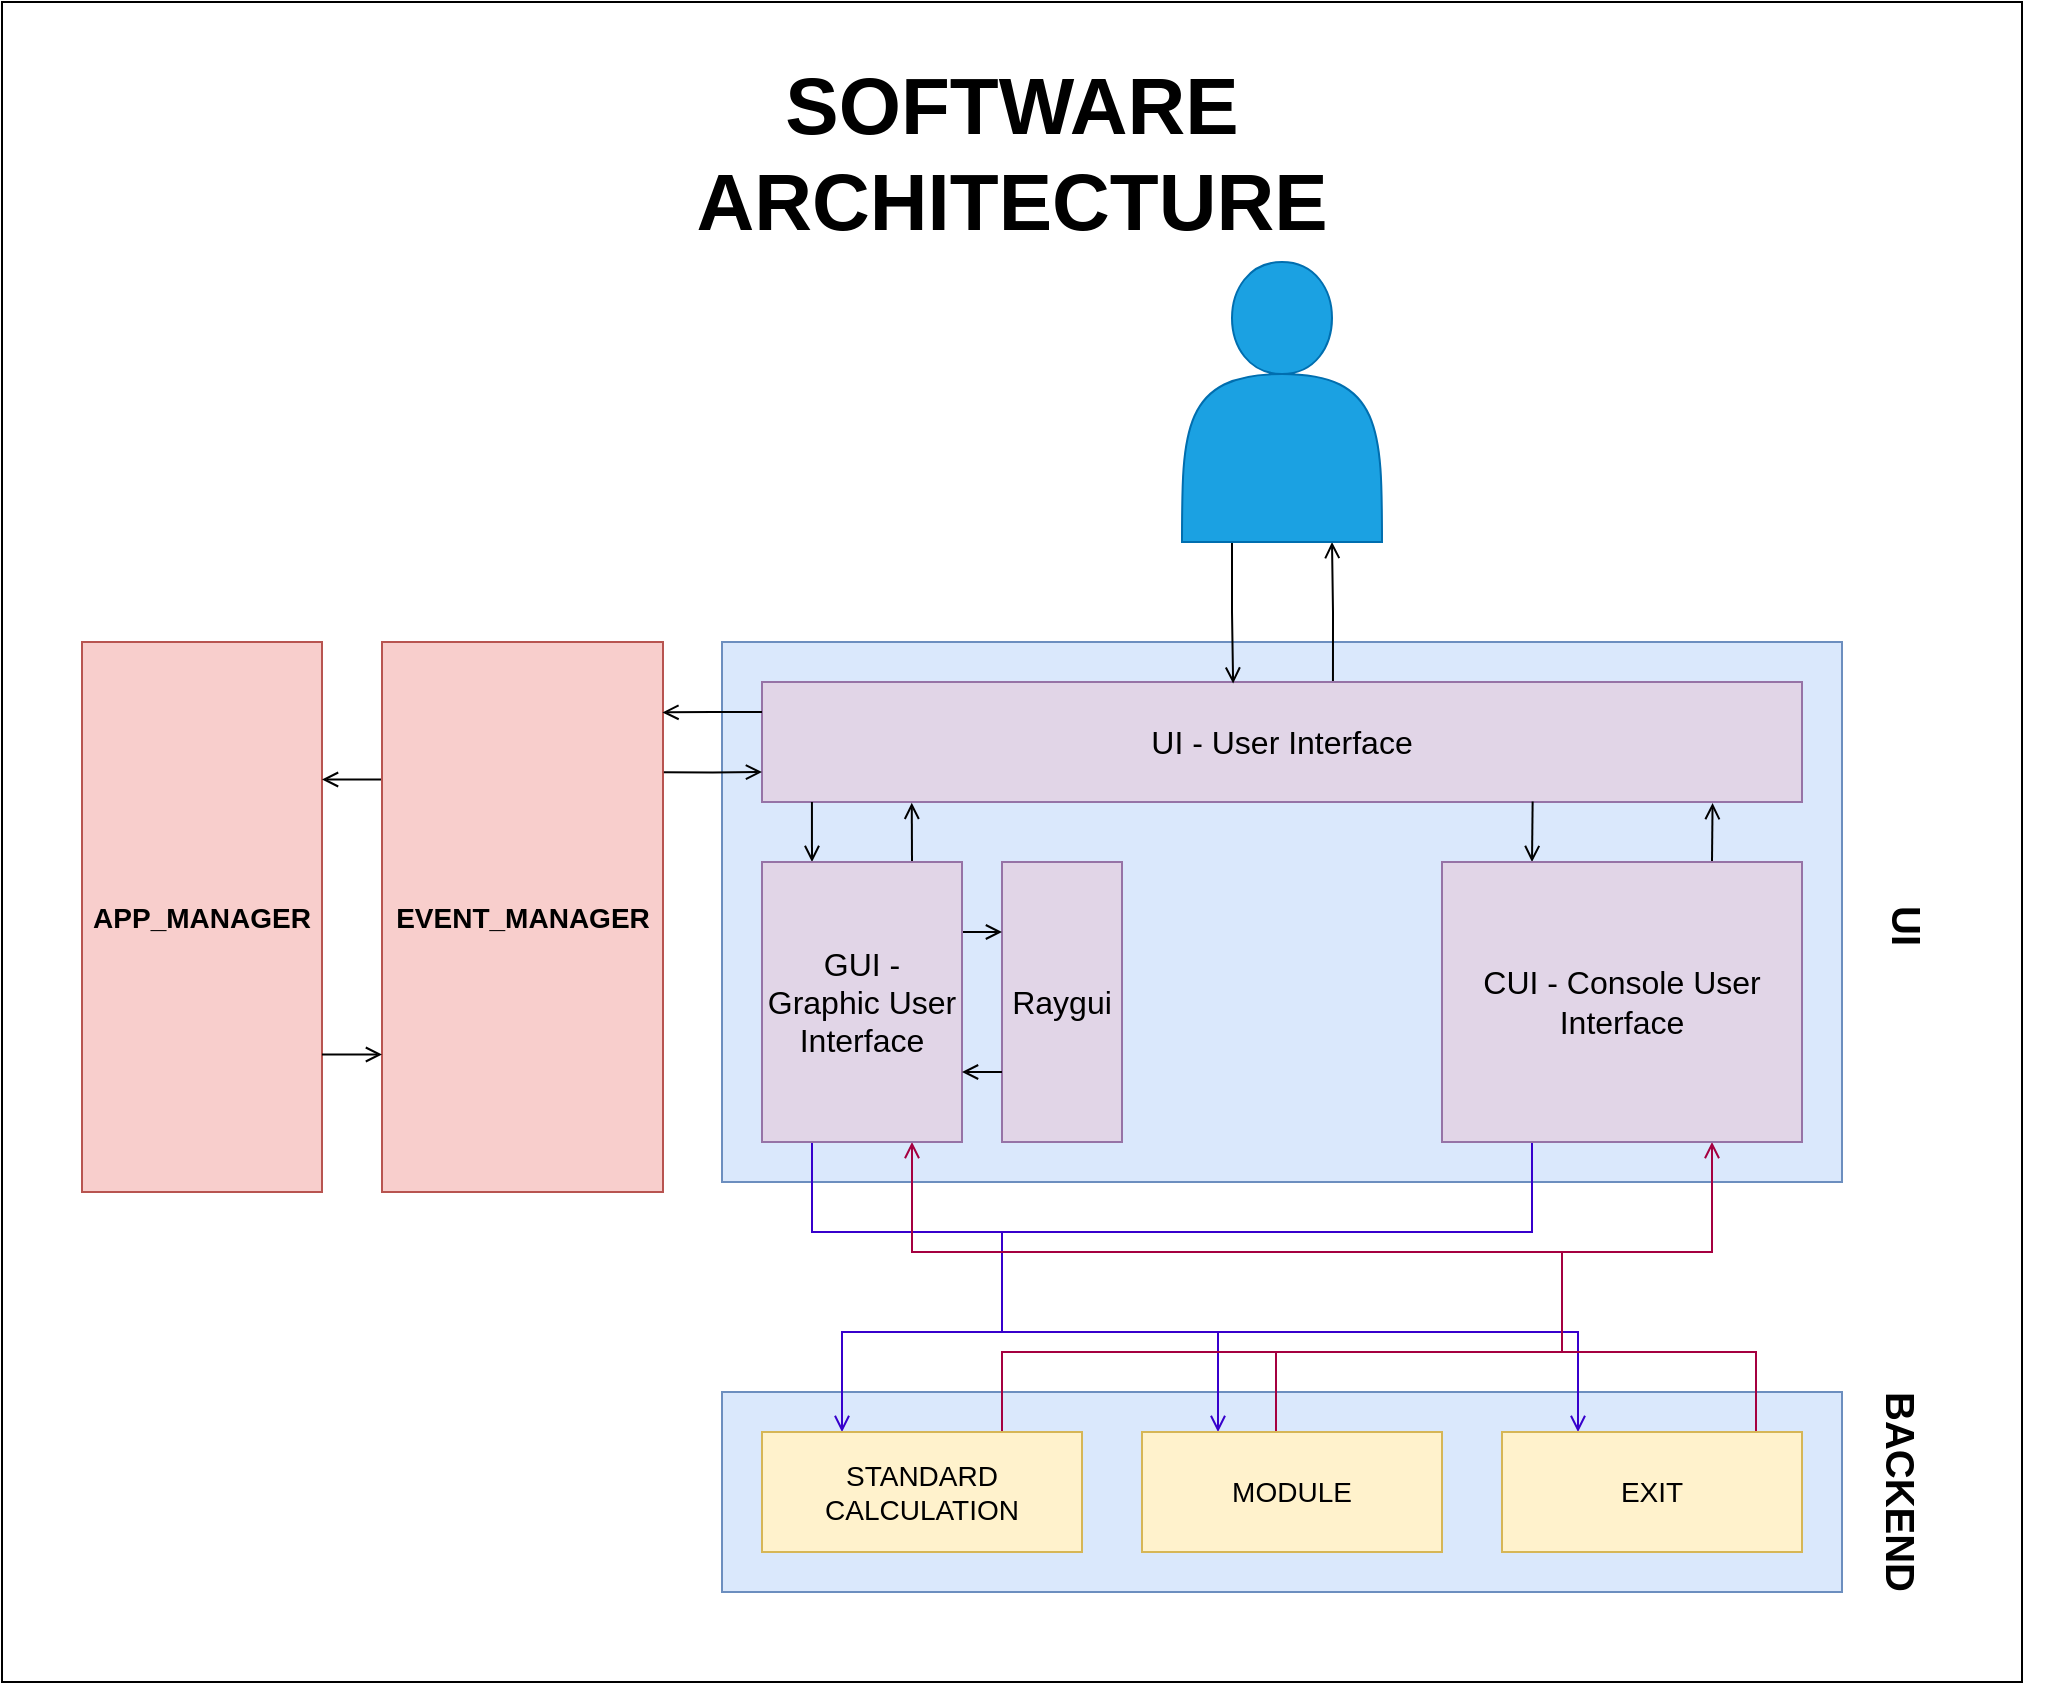 <mxfile scale="7" border="0">
    <diagram id="uZbnWT608zLEFm8jR6ir" name="Page-1">
        <mxGraphModel dx="-35" dy="1124" grid="1" gridSize="10" guides="1" tooltips="1" connect="1" arrows="1" fold="1" page="1" pageScale="1" pageWidth="827" pageHeight="583" math="0" shadow="0">
            <root>
                <mxCell id="0"/>
                <mxCell id="1" parent="0"/>
                <mxCell id="122" value="" style="rounded=0;whiteSpace=wrap;html=1;" parent="1" vertex="1">
                    <mxGeometry x="1120" y="-410" width="1010" height="840" as="geometry"/>
                </mxCell>
                <mxCell id="121" value="" style="group" parent="1" vertex="1" connectable="0">
                    <mxGeometry x="1160" y="-280" width="990" height="710" as="geometry"/>
                </mxCell>
                <mxCell id="61" value="" style="rounded=0;whiteSpace=wrap;html=1;fillColor=#dae8fc;strokeColor=#6c8ebf;" parent="121" vertex="1">
                    <mxGeometry x="320" y="565" width="560" height="100" as="geometry"/>
                </mxCell>
                <mxCell id="63" value="" style="rounded=0;whiteSpace=wrap;html=1;fillColor=#dae8fc;strokeColor=#6c8ebf;" parent="121" vertex="1">
                    <mxGeometry x="320" y="190" width="560" height="270" as="geometry"/>
                </mxCell>
                <mxCell id="64" style="edgeStyle=orthogonalEdgeStyle;rounded=0;orthogonalLoop=1;jettySize=auto;html=1;exitX=0.5;exitY=1;exitDx=0;exitDy=0;endArrow=open;sourcePerimeterSpacing=8;targetPerimeterSpacing=8;entryX=0.25;entryY=0;entryDx=0;entryDy=0;fillColor=#6a00ff;strokeColor=#3700CC;" parent="121" target="76" edge="1">
                    <mxGeometry relative="1" as="geometry">
                        <Array as="points">
                            <mxPoint x="460" y="535"/>
                            <mxPoint x="380" y="535"/>
                        </Array>
                        <mxPoint x="460" y="495" as="sourcePoint"/>
                    </mxGeometry>
                </mxCell>
                <mxCell id="65" style="edgeStyle=orthogonalEdgeStyle;rounded=0;orthogonalLoop=1;jettySize=auto;html=1;exitX=0.5;exitY=1;exitDx=0;exitDy=0;entryX=0.25;entryY=0;entryDx=0;entryDy=0;endArrow=open;sourcePerimeterSpacing=8;targetPerimeterSpacing=8;fillColor=#6a00ff;strokeColor=#3700CC;" parent="121" target="77" edge="1">
                    <mxGeometry relative="1" as="geometry">
                        <Array as="points">
                            <mxPoint x="460" y="535"/>
                            <mxPoint x="568" y="535"/>
                            <mxPoint x="568" y="585"/>
                        </Array>
                        <mxPoint x="460" y="495" as="sourcePoint"/>
                    </mxGeometry>
                </mxCell>
                <mxCell id="67" style="edgeStyle=orthogonalEdgeStyle;rounded=0;orthogonalLoop=1;jettySize=auto;html=1;exitX=0.5;exitY=1;exitDx=0;exitDy=0;entryX=0.25;entryY=0;entryDx=0;entryDy=0;endArrow=open;sourcePerimeterSpacing=8;targetPerimeterSpacing=8;fillColor=#6a00ff;strokeColor=#3700CC;" parent="121" target="92" edge="1">
                    <mxGeometry relative="1" as="geometry">
                        <Array as="points">
                            <mxPoint x="460" y="535"/>
                            <mxPoint x="748" y="535"/>
                            <mxPoint x="748" y="585"/>
                        </Array>
                        <mxPoint x="460" y="495" as="sourcePoint"/>
                    </mxGeometry>
                </mxCell>
                <mxCell id="70" style="edgeStyle=orthogonalEdgeStyle;rounded=0;orthogonalLoop=1;jettySize=auto;html=1;exitX=0.75;exitY=0;exitDx=0;exitDy=0;entryX=0.5;entryY=1;entryDx=0;entryDy=0;endArrow=none;sourcePerimeterSpacing=8;targetPerimeterSpacing=8;fillColor=#d80073;strokeColor=#A50040;endFill=0;" parent="121" source="92" edge="1">
                    <mxGeometry relative="1" as="geometry">
                        <Array as="points">
                            <mxPoint x="837" y="545"/>
                            <mxPoint x="740" y="545"/>
                        </Array>
                        <mxPoint x="740" y="495" as="targetPoint"/>
                    </mxGeometry>
                </mxCell>
                <mxCell id="72" style="edgeStyle=orthogonalEdgeStyle;rounded=0;orthogonalLoop=1;jettySize=auto;html=1;exitX=0.75;exitY=0;exitDx=0;exitDy=0;entryX=0.5;entryY=1;entryDx=0;entryDy=0;endArrow=none;sourcePerimeterSpacing=8;targetPerimeterSpacing=8;fillColor=#d80073;strokeColor=#A50040;endFill=0;" parent="121" source="77" edge="1">
                    <mxGeometry relative="1" as="geometry">
                        <Array as="points">
                            <mxPoint x="597" y="545"/>
                            <mxPoint x="740" y="545"/>
                        </Array>
                        <mxPoint x="740" y="495" as="targetPoint"/>
                    </mxGeometry>
                </mxCell>
                <mxCell id="73" style="edgeStyle=orthogonalEdgeStyle;rounded=0;orthogonalLoop=1;jettySize=auto;html=1;exitX=0.75;exitY=0;exitDx=0;exitDy=0;endArrow=none;sourcePerimeterSpacing=8;targetPerimeterSpacing=8;fillColor=#d80073;strokeColor=#A50040;endFill=0;" parent="121" source="76" edge="1">
                    <mxGeometry relative="1" as="geometry">
                        <Array as="points">
                            <mxPoint x="460" y="545"/>
                            <mxPoint x="740" y="545"/>
                        </Array>
                        <mxPoint x="740" y="495" as="targetPoint"/>
                    </mxGeometry>
                </mxCell>
                <mxCell id="76" value="STANDARD&lt;br&gt;CALCULATION" style="rounded=0;whiteSpace=wrap;html=1;fillColor=#fff2cc;strokeColor=#d6b656;fontSize=14;" parent="121" vertex="1">
                    <mxGeometry x="340" y="585" width="160" height="60" as="geometry"/>
                </mxCell>
                <mxCell id="77" value="MODULE" style="rounded=0;whiteSpace=wrap;html=1;fillColor=#fff2cc;strokeColor=#d6b656;fontSize=14;" parent="121" vertex="1">
                    <mxGeometry x="530" y="585" width="150" height="60" as="geometry"/>
                </mxCell>
                <mxCell id="81" value="UI - User Interface" style="rounded=0;whiteSpace=wrap;html=1;fillColor=#e1d5e7;strokeColor=#9673a6;fontSize=16;" parent="121" vertex="1">
                    <mxGeometry x="340" y="210" width="520" height="60" as="geometry"/>
                </mxCell>
                <mxCell id="82" style="edgeStyle=none;curved=1;rounded=0;orthogonalLoop=1;jettySize=auto;html=1;exitX=0.741;exitY=0.996;exitDx=0;exitDy=0;entryX=0.25;entryY=0;entryDx=0;entryDy=0;endArrow=open;sourcePerimeterSpacing=8;targetPerimeterSpacing=8;exitPerimeter=0;" parent="121" source="81" target="84" edge="1">
                    <mxGeometry relative="1" as="geometry"/>
                </mxCell>
                <mxCell id="83" style="edgeStyle=none;curved=1;rounded=0;orthogonalLoop=1;jettySize=auto;html=1;exitX=0.75;exitY=0;exitDx=0;exitDy=0;entryX=0.914;entryY=1.009;entryDx=0;entryDy=0;entryPerimeter=0;endArrow=open;sourcePerimeterSpacing=8;targetPerimeterSpacing=8;" parent="121" source="84" target="81" edge="1">
                    <mxGeometry relative="1" as="geometry"/>
                </mxCell>
                <mxCell id="103" style="edgeStyle=orthogonalEdgeStyle;rounded=0;orthogonalLoop=1;jettySize=auto;html=1;exitX=0.25;exitY=1;exitDx=0;exitDy=0;endArrow=none;sourcePerimeterSpacing=8;targetPerimeterSpacing=8;startArrow=none;startFill=0;strokeColor=#3700CC;endFill=0;fillColor=#6a00ff;" parent="121" source="84" edge="1">
                    <mxGeometry relative="1" as="geometry">
                        <mxPoint x="460" y="495" as="targetPoint"/>
                        <Array as="points">
                            <mxPoint x="725" y="485"/>
                            <mxPoint x="460" y="485"/>
                        </Array>
                    </mxGeometry>
                </mxCell>
                <mxCell id="104" style="edgeStyle=orthogonalEdgeStyle;rounded=0;orthogonalLoop=1;jettySize=auto;html=1;strokeColor=#A50040;startArrow=none;startFill=0;endArrow=open;endFill=0;sourcePerimeterSpacing=8;targetPerimeterSpacing=8;fillColor=#d80073;entryX=0.75;entryY=1;entryDx=0;entryDy=0;" parent="121" target="84" edge="1">
                    <mxGeometry relative="1" as="geometry">
                        <mxPoint x="740" y="505" as="sourcePoint"/>
                        <Array as="points">
                            <mxPoint x="740" y="495"/>
                            <mxPoint x="815" y="495"/>
                        </Array>
                    </mxGeometry>
                </mxCell>
                <mxCell id="84" value="CUI - Console User Interface" style="rounded=0;whiteSpace=wrap;html=1;fillColor=#e1d5e7;strokeColor=#9673a6;fontSize=16;" parent="121" vertex="1">
                    <mxGeometry x="680" y="300" width="180" height="140" as="geometry"/>
                </mxCell>
                <mxCell id="105" style="edgeStyle=orthogonalEdgeStyle;rounded=0;orthogonalLoop=1;jettySize=auto;html=1;exitX=0.25;exitY=1;exitDx=0;exitDy=0;strokeColor=#3700CC;startArrow=none;startFill=0;endArrow=none;endFill=0;sourcePerimeterSpacing=8;targetPerimeterSpacing=8;fillColor=#6a00ff;" parent="121" source="109" edge="1">
                    <mxGeometry relative="1" as="geometry">
                        <mxPoint x="460" y="495" as="targetPoint"/>
                        <mxPoint x="385" y="440" as="sourcePoint"/>
                        <Array as="points">
                            <mxPoint x="365" y="485"/>
                            <mxPoint x="460" y="485"/>
                        </Array>
                    </mxGeometry>
                </mxCell>
                <mxCell id="106" style="edgeStyle=orthogonalEdgeStyle;rounded=0;orthogonalLoop=1;jettySize=auto;html=1;exitX=0.75;exitY=1;exitDx=0;exitDy=0;strokeColor=#A50040;startArrow=none;startFill=0;endArrow=open;endFill=0;sourcePerimeterSpacing=8;targetPerimeterSpacing=8;fillColor=#d80073;entryX=0.75;entryY=1;entryDx=0;entryDy=0;" parent="121" target="109" edge="1">
                    <mxGeometry relative="1" as="geometry">
                        <mxPoint x="475" y="440" as="targetPoint"/>
                        <mxPoint x="740" y="505" as="sourcePoint"/>
                        <Array as="points">
                            <mxPoint x="740" y="495"/>
                            <mxPoint x="415" y="495"/>
                        </Array>
                    </mxGeometry>
                </mxCell>
                <mxCell id="91" value="APP_MANAGER" style="rounded=0;whiteSpace=wrap;html=1;fontStyle=1;fillColor=#f8cecc;strokeColor=#b85450;fontSize=14;" parent="121" vertex="1">
                    <mxGeometry y="190" width="120" height="275" as="geometry"/>
                </mxCell>
                <mxCell id="92" value="EXIT" style="rounded=0;whiteSpace=wrap;html=1;fillColor=#fff2cc;strokeColor=#d6b656;fontSize=14;" parent="121" vertex="1">
                    <mxGeometry x="710" y="585" width="150" height="60" as="geometry"/>
                </mxCell>
                <mxCell id="93" value="UI" style="text;strokeColor=none;fillColor=none;html=1;align=center;verticalAlign=middle;whiteSpace=wrap;rounded=0;rotation=90;fontStyle=1;fontSize=20;" parent="121" vertex="1">
                    <mxGeometry x="883" y="317" width="60" height="30" as="geometry"/>
                </mxCell>
                <mxCell id="95" value="BACKEND" style="text;strokeColor=none;fillColor=none;html=1;align=center;verticalAlign=middle;whiteSpace=wrap;rounded=0;rotation=90;fontStyle=1;fontSize=20;" parent="121" vertex="1">
                    <mxGeometry x="880" y="600" width="60" height="30" as="geometry"/>
                </mxCell>
                <mxCell id="96" style="edgeStyle=orthogonalEdgeStyle;rounded=0;orthogonalLoop=1;jettySize=auto;html=1;exitX=0.25;exitY=1;exitDx=0;exitDy=0;entryX=0.453;entryY=0.013;entryDx=0;entryDy=0;entryPerimeter=0;endArrow=open;sourcePerimeterSpacing=8;targetPerimeterSpacing=8;" parent="121" source="98" target="81" edge="1">
                    <mxGeometry relative="1" as="geometry"/>
                </mxCell>
                <mxCell id="97" style="edgeStyle=orthogonalEdgeStyle;rounded=0;orthogonalLoop=1;jettySize=auto;html=1;exitX=0.549;exitY=-0.008;exitDx=0;exitDy=0;entryX=0.75;entryY=1;entryDx=0;entryDy=0;endArrow=open;sourcePerimeterSpacing=8;targetPerimeterSpacing=8;exitPerimeter=0;" parent="121" source="81" target="98" edge="1">
                    <mxGeometry relative="1" as="geometry"/>
                </mxCell>
                <mxCell id="98" value="" style="shape=actor;whiteSpace=wrap;html=1;fillColor=#1ba1e2;strokeColor=#006EAF;fontColor=#ffffff;" parent="121" vertex="1">
                    <mxGeometry x="550" width="100" height="140" as="geometry"/>
                </mxCell>
                <mxCell id="107" style="edgeStyle=orthogonalEdgeStyle;rounded=0;orthogonalLoop=1;jettySize=auto;html=1;exitX=1;exitY=0.25;exitDx=0;exitDy=0;entryX=0;entryY=0.25;entryDx=0;entryDy=0;strokeColor=default;startArrow=open;startFill=0;endArrow=none;endFill=0;sourcePerimeterSpacing=8;targetPerimeterSpacing=8;" parent="121" source="91" target="99" edge="1">
                    <mxGeometry relative="1" as="geometry"/>
                </mxCell>
                <mxCell id="99" value="EVENT_MANAGER" style="rounded=0;whiteSpace=wrap;html=1;fontStyle=1;fillColor=#f8cecc;strokeColor=#b85450;fontSize=14;" parent="121" vertex="1">
                    <mxGeometry x="150" y="190" width="140.5" height="275" as="geometry"/>
                </mxCell>
                <mxCell id="79" style="edgeStyle=orthogonalEdgeStyle;rounded=0;orthogonalLoop=1;jettySize=auto;html=1;exitX=0;exitY=0.25;exitDx=0;exitDy=0;entryX=0.998;entryY=0.128;entryDx=0;entryDy=0;entryPerimeter=0;endArrow=open;sourcePerimeterSpacing=8;targetPerimeterSpacing=8;" parent="121" source="81" target="99" edge="1">
                    <mxGeometry relative="1" as="geometry"/>
                </mxCell>
                <mxCell id="80" style="edgeStyle=orthogonalEdgeStyle;rounded=0;orthogonalLoop=1;jettySize=auto;html=1;exitX=1.003;exitY=0.237;exitDx=0;exitDy=0;entryX=0;entryY=0.75;entryDx=0;entryDy=0;endArrow=open;sourcePerimeterSpacing=8;targetPerimeterSpacing=8;exitPerimeter=0;" parent="121" source="99" target="81" edge="1">
                    <mxGeometry relative="1" as="geometry"/>
                </mxCell>
                <mxCell id="108" style="edgeStyle=orthogonalEdgeStyle;rounded=0;orthogonalLoop=1;jettySize=auto;html=1;exitX=0;exitY=0.75;exitDx=0;exitDy=0;entryX=1;entryY=0.75;entryDx=0;entryDy=0;strokeColor=default;startArrow=open;startFill=0;endArrow=none;endFill=0;sourcePerimeterSpacing=8;targetPerimeterSpacing=8;" parent="121" source="99" target="91" edge="1">
                    <mxGeometry relative="1" as="geometry"/>
                </mxCell>
                <mxCell id="111" value="Raygui" style="rounded=0;whiteSpace=wrap;html=1;fillColor=#e1d5e7;strokeColor=#9673a6;fontSize=16;" parent="121" vertex="1">
                    <mxGeometry x="460" y="300" width="60" height="140" as="geometry"/>
                </mxCell>
                <mxCell id="117" style="edgeStyle=orthogonalEdgeStyle;rounded=0;orthogonalLoop=1;jettySize=auto;html=1;exitX=0.25;exitY=0;exitDx=0;exitDy=0;entryX=0.048;entryY=1.001;entryDx=0;entryDy=0;entryPerimeter=0;strokeColor=default;startArrow=open;startFill=0;endArrow=none;endFill=0;sourcePerimeterSpacing=8;targetPerimeterSpacing=8;" parent="121" source="109" target="81" edge="1">
                    <mxGeometry relative="1" as="geometry"/>
                </mxCell>
                <mxCell id="118" style="edgeStyle=orthogonalEdgeStyle;rounded=0;orthogonalLoop=1;jettySize=auto;html=1;exitX=0.144;exitY=1.006;exitDx=0;exitDy=0;entryX=0.75;entryY=0;entryDx=0;entryDy=0;strokeColor=default;startArrow=open;startFill=0;endArrow=none;endFill=0;sourcePerimeterSpacing=8;targetPerimeterSpacing=8;exitPerimeter=0;" parent="121" source="81" target="109" edge="1">
                    <mxGeometry relative="1" as="geometry"/>
                </mxCell>
                <mxCell id="119" style="edgeStyle=orthogonalEdgeStyle;rounded=0;orthogonalLoop=1;jettySize=auto;html=1;exitX=0;exitY=0.25;exitDx=0;exitDy=0;entryX=1;entryY=0.25;entryDx=0;entryDy=0;strokeColor=default;startArrow=open;startFill=0;endArrow=none;endFill=0;sourcePerimeterSpacing=8;targetPerimeterSpacing=8;" parent="121" source="111" target="109" edge="1">
                    <mxGeometry relative="1" as="geometry"/>
                </mxCell>
                <mxCell id="109" value="GUI - Graphic User Interface" style="rounded=0;whiteSpace=wrap;html=1;fillColor=#e1d5e7;strokeColor=#9673a6;fontSize=16;" parent="121" vertex="1">
                    <mxGeometry x="340" y="300" width="100" height="140" as="geometry"/>
                </mxCell>
                <mxCell id="120" style="edgeStyle=orthogonalEdgeStyle;rounded=0;orthogonalLoop=1;jettySize=auto;html=1;exitX=0;exitY=0.75;exitDx=0;exitDy=0;entryX=1;entryY=0.75;entryDx=0;entryDy=0;strokeColor=default;startArrow=none;startFill=0;endArrow=open;endFill=0;sourcePerimeterSpacing=8;targetPerimeterSpacing=8;" parent="121" source="111" target="109" edge="1">
                    <mxGeometry relative="1" as="geometry"/>
                </mxCell>
                <mxCell id="123" value="SOFTWARE ARCHITECTURE" style="text;strokeColor=none;fillColor=none;html=1;align=center;verticalAlign=middle;whiteSpace=wrap;rounded=0;fontSize=40;fontStyle=1" parent="1" vertex="1">
                    <mxGeometry x="1400.25" y="-350" width="449.5" height="30" as="geometry"/>
                </mxCell>
            </root>
        </mxGraphModel>
    </diagram>
</mxfile>